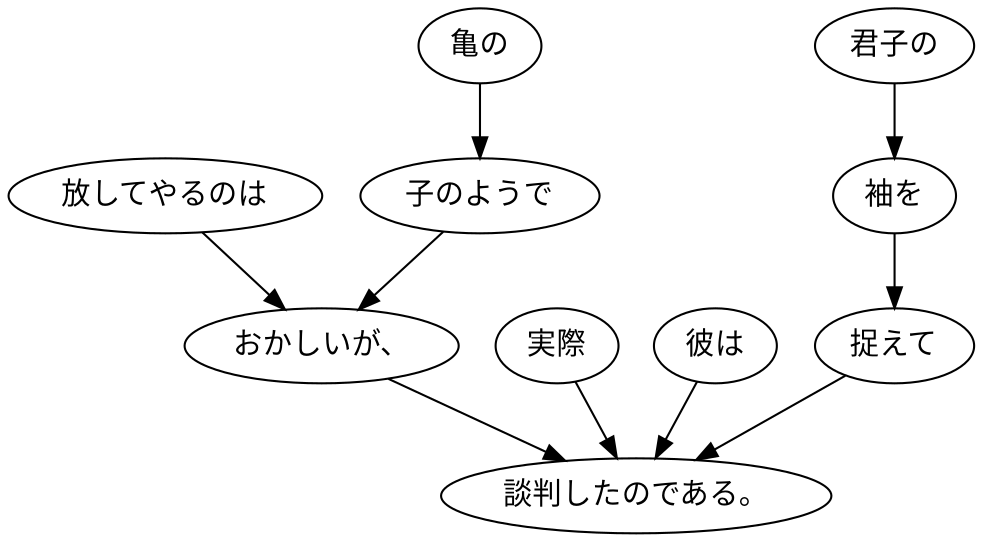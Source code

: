 digraph graph4737 {
	node0 [label="放してやるのは"];
	node1 [label="亀の"];
	node2 [label="子のようで"];
	node3 [label="おかしいが、"];
	node4 [label="実際"];
	node5 [label="彼は"];
	node6 [label="君子の"];
	node7 [label="袖を"];
	node8 [label="捉えて"];
	node9 [label="談判したのである。"];
	node0 -> node3;
	node1 -> node2;
	node2 -> node3;
	node3 -> node9;
	node4 -> node9;
	node5 -> node9;
	node6 -> node7;
	node7 -> node8;
	node8 -> node9;
}
